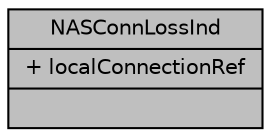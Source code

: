 digraph "NASConnLossInd"
{
 // LATEX_PDF_SIZE
  edge [fontname="Helvetica",fontsize="10",labelfontname="Helvetica",labelfontsize="10"];
  node [fontname="Helvetica",fontsize="10",shape=record];
  Node1 [label="{NASConnLossInd\n|+ localConnectionRef\l|}",height=0.2,width=0.4,color="black", fillcolor="grey75", style="filled", fontcolor="black",tooltip=" "];
}
